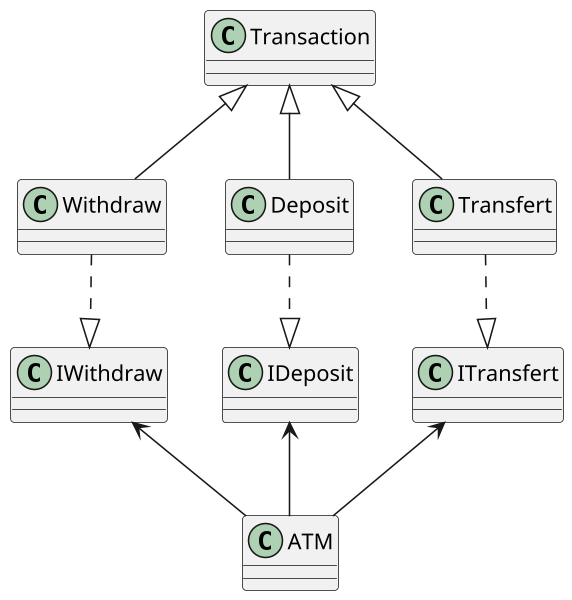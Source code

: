 @startuml isp
scale 600*600
hide footbox


Transaction <|-- Withdraw
Transaction <|-- Deposit
Transaction <|-- Transfert

Withdraw ..|> IWithdraw
Deposit ..|> IDeposit
Transfert ..|> ITransfert

IWithdraw <-- ATM
IDeposit <-- ATM
ITransfert <-- ATM

@enduml